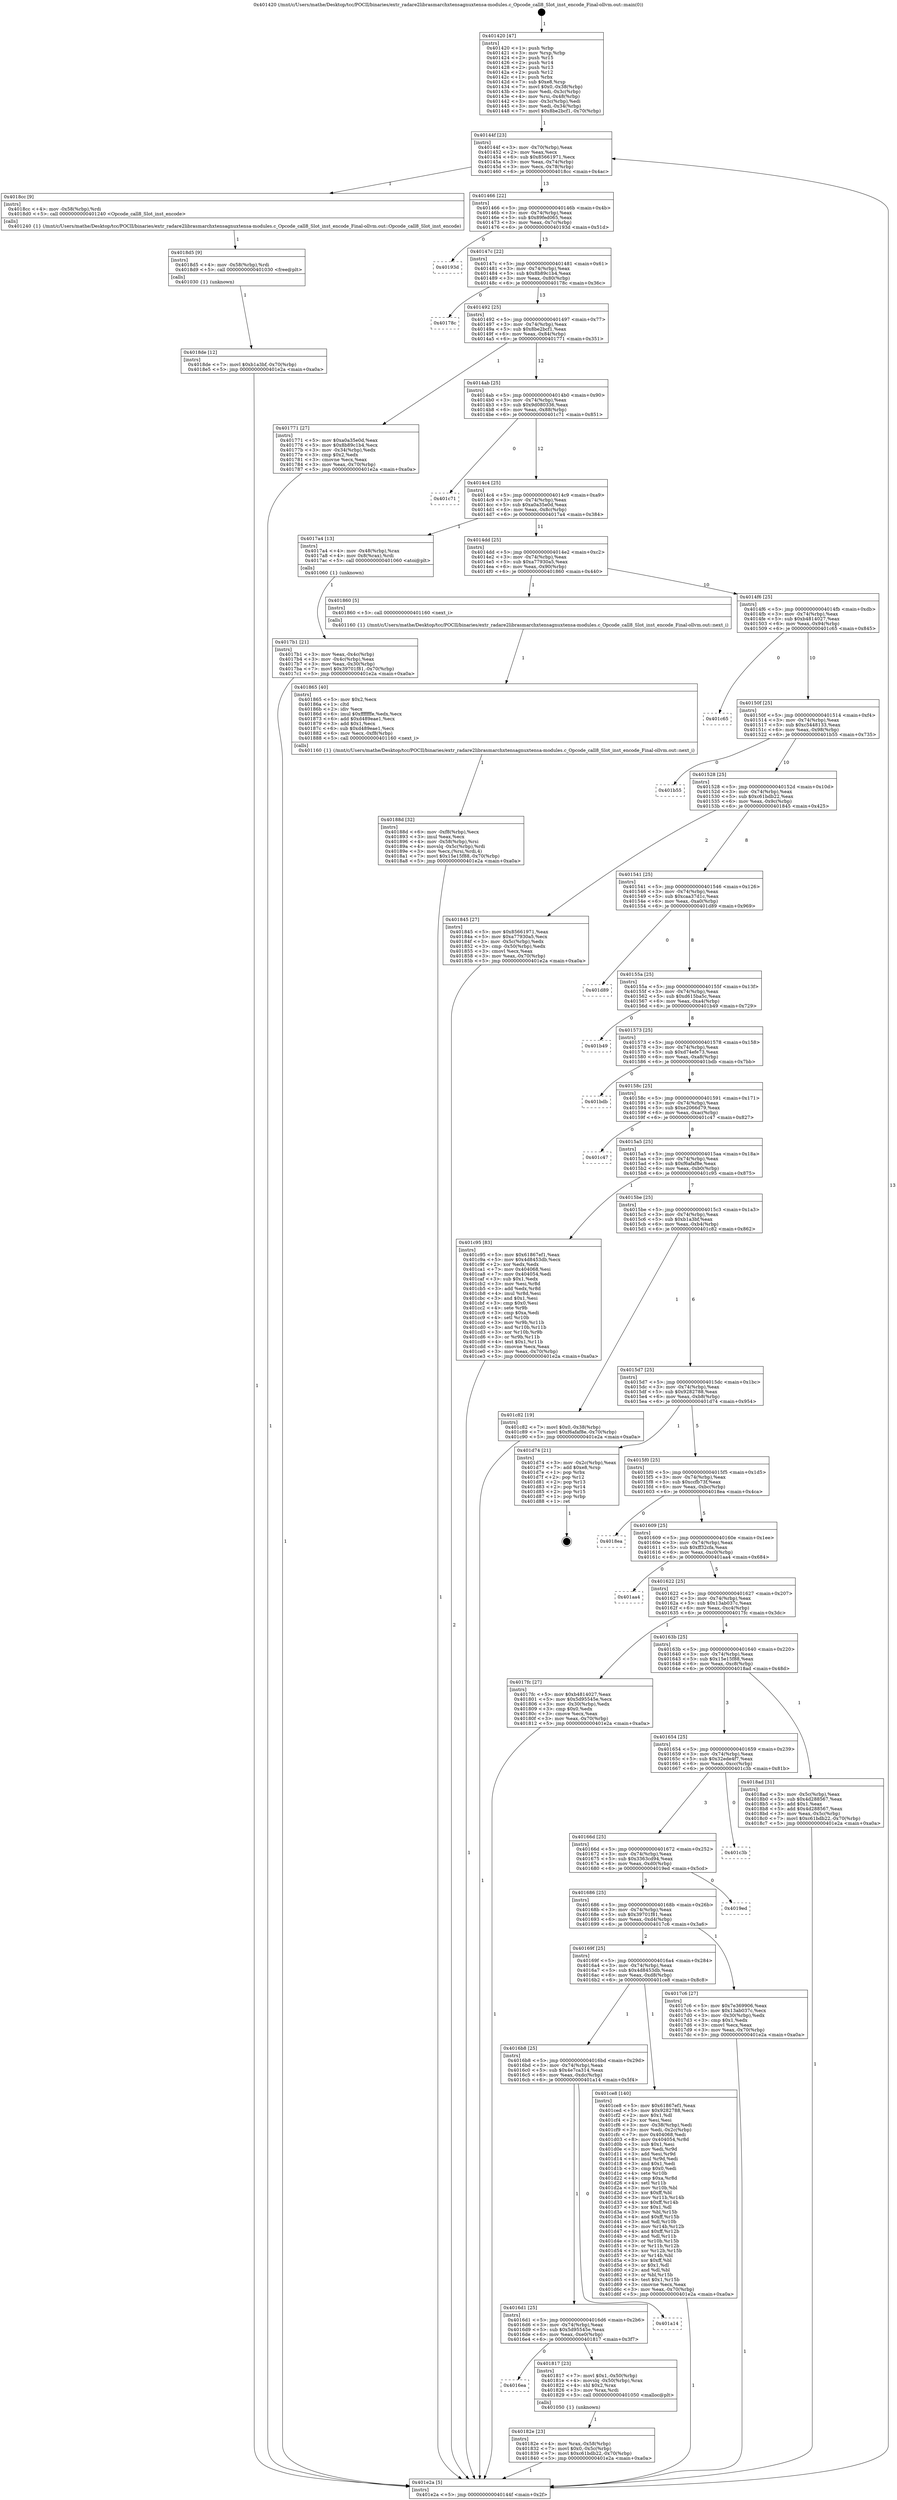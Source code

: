 digraph "0x401420" {
  label = "0x401420 (/mnt/c/Users/mathe/Desktop/tcc/POCII/binaries/extr_radare2librasmarchxtensagnuxtensa-modules.c_Opcode_call8_Slot_inst_encode_Final-ollvm.out::main(0))"
  labelloc = "t"
  node[shape=record]

  Entry [label="",width=0.3,height=0.3,shape=circle,fillcolor=black,style=filled]
  "0x40144f" [label="{
     0x40144f [23]\l
     | [instrs]\l
     &nbsp;&nbsp;0x40144f \<+3\>: mov -0x70(%rbp),%eax\l
     &nbsp;&nbsp;0x401452 \<+2\>: mov %eax,%ecx\l
     &nbsp;&nbsp;0x401454 \<+6\>: sub $0x85661971,%ecx\l
     &nbsp;&nbsp;0x40145a \<+3\>: mov %eax,-0x74(%rbp)\l
     &nbsp;&nbsp;0x40145d \<+3\>: mov %ecx,-0x78(%rbp)\l
     &nbsp;&nbsp;0x401460 \<+6\>: je 00000000004018cc \<main+0x4ac\>\l
  }"]
  "0x4018cc" [label="{
     0x4018cc [9]\l
     | [instrs]\l
     &nbsp;&nbsp;0x4018cc \<+4\>: mov -0x58(%rbp),%rdi\l
     &nbsp;&nbsp;0x4018d0 \<+5\>: call 0000000000401240 \<Opcode_call8_Slot_inst_encode\>\l
     | [calls]\l
     &nbsp;&nbsp;0x401240 \{1\} (/mnt/c/Users/mathe/Desktop/tcc/POCII/binaries/extr_radare2librasmarchxtensagnuxtensa-modules.c_Opcode_call8_Slot_inst_encode_Final-ollvm.out::Opcode_call8_Slot_inst_encode)\l
  }"]
  "0x401466" [label="{
     0x401466 [22]\l
     | [instrs]\l
     &nbsp;&nbsp;0x401466 \<+5\>: jmp 000000000040146b \<main+0x4b\>\l
     &nbsp;&nbsp;0x40146b \<+3\>: mov -0x74(%rbp),%eax\l
     &nbsp;&nbsp;0x40146e \<+5\>: sub $0x89fed065,%eax\l
     &nbsp;&nbsp;0x401473 \<+3\>: mov %eax,-0x7c(%rbp)\l
     &nbsp;&nbsp;0x401476 \<+6\>: je 000000000040193d \<main+0x51d\>\l
  }"]
  Exit [label="",width=0.3,height=0.3,shape=circle,fillcolor=black,style=filled,peripheries=2]
  "0x40193d" [label="{
     0x40193d\l
  }", style=dashed]
  "0x40147c" [label="{
     0x40147c [22]\l
     | [instrs]\l
     &nbsp;&nbsp;0x40147c \<+5\>: jmp 0000000000401481 \<main+0x61\>\l
     &nbsp;&nbsp;0x401481 \<+3\>: mov -0x74(%rbp),%eax\l
     &nbsp;&nbsp;0x401484 \<+5\>: sub $0x8b89c1b4,%eax\l
     &nbsp;&nbsp;0x401489 \<+3\>: mov %eax,-0x80(%rbp)\l
     &nbsp;&nbsp;0x40148c \<+6\>: je 000000000040178c \<main+0x36c\>\l
  }"]
  "0x4018de" [label="{
     0x4018de [12]\l
     | [instrs]\l
     &nbsp;&nbsp;0x4018de \<+7\>: movl $0xb1a3bf,-0x70(%rbp)\l
     &nbsp;&nbsp;0x4018e5 \<+5\>: jmp 0000000000401e2a \<main+0xa0a\>\l
  }"]
  "0x40178c" [label="{
     0x40178c\l
  }", style=dashed]
  "0x401492" [label="{
     0x401492 [25]\l
     | [instrs]\l
     &nbsp;&nbsp;0x401492 \<+5\>: jmp 0000000000401497 \<main+0x77\>\l
     &nbsp;&nbsp;0x401497 \<+3\>: mov -0x74(%rbp),%eax\l
     &nbsp;&nbsp;0x40149a \<+5\>: sub $0x8be2bcf1,%eax\l
     &nbsp;&nbsp;0x40149f \<+6\>: mov %eax,-0x84(%rbp)\l
     &nbsp;&nbsp;0x4014a5 \<+6\>: je 0000000000401771 \<main+0x351\>\l
  }"]
  "0x4018d5" [label="{
     0x4018d5 [9]\l
     | [instrs]\l
     &nbsp;&nbsp;0x4018d5 \<+4\>: mov -0x58(%rbp),%rdi\l
     &nbsp;&nbsp;0x4018d9 \<+5\>: call 0000000000401030 \<free@plt\>\l
     | [calls]\l
     &nbsp;&nbsp;0x401030 \{1\} (unknown)\l
  }"]
  "0x401771" [label="{
     0x401771 [27]\l
     | [instrs]\l
     &nbsp;&nbsp;0x401771 \<+5\>: mov $0xa0a35e0d,%eax\l
     &nbsp;&nbsp;0x401776 \<+5\>: mov $0x8b89c1b4,%ecx\l
     &nbsp;&nbsp;0x40177b \<+3\>: mov -0x34(%rbp),%edx\l
     &nbsp;&nbsp;0x40177e \<+3\>: cmp $0x2,%edx\l
     &nbsp;&nbsp;0x401781 \<+3\>: cmovne %ecx,%eax\l
     &nbsp;&nbsp;0x401784 \<+3\>: mov %eax,-0x70(%rbp)\l
     &nbsp;&nbsp;0x401787 \<+5\>: jmp 0000000000401e2a \<main+0xa0a\>\l
  }"]
  "0x4014ab" [label="{
     0x4014ab [25]\l
     | [instrs]\l
     &nbsp;&nbsp;0x4014ab \<+5\>: jmp 00000000004014b0 \<main+0x90\>\l
     &nbsp;&nbsp;0x4014b0 \<+3\>: mov -0x74(%rbp),%eax\l
     &nbsp;&nbsp;0x4014b3 \<+5\>: sub $0x9d080336,%eax\l
     &nbsp;&nbsp;0x4014b8 \<+6\>: mov %eax,-0x88(%rbp)\l
     &nbsp;&nbsp;0x4014be \<+6\>: je 0000000000401c71 \<main+0x851\>\l
  }"]
  "0x401e2a" [label="{
     0x401e2a [5]\l
     | [instrs]\l
     &nbsp;&nbsp;0x401e2a \<+5\>: jmp 000000000040144f \<main+0x2f\>\l
  }"]
  "0x401420" [label="{
     0x401420 [47]\l
     | [instrs]\l
     &nbsp;&nbsp;0x401420 \<+1\>: push %rbp\l
     &nbsp;&nbsp;0x401421 \<+3\>: mov %rsp,%rbp\l
     &nbsp;&nbsp;0x401424 \<+2\>: push %r15\l
     &nbsp;&nbsp;0x401426 \<+2\>: push %r14\l
     &nbsp;&nbsp;0x401428 \<+2\>: push %r13\l
     &nbsp;&nbsp;0x40142a \<+2\>: push %r12\l
     &nbsp;&nbsp;0x40142c \<+1\>: push %rbx\l
     &nbsp;&nbsp;0x40142d \<+7\>: sub $0xe8,%rsp\l
     &nbsp;&nbsp;0x401434 \<+7\>: movl $0x0,-0x38(%rbp)\l
     &nbsp;&nbsp;0x40143b \<+3\>: mov %edi,-0x3c(%rbp)\l
     &nbsp;&nbsp;0x40143e \<+4\>: mov %rsi,-0x48(%rbp)\l
     &nbsp;&nbsp;0x401442 \<+3\>: mov -0x3c(%rbp),%edi\l
     &nbsp;&nbsp;0x401445 \<+3\>: mov %edi,-0x34(%rbp)\l
     &nbsp;&nbsp;0x401448 \<+7\>: movl $0x8be2bcf1,-0x70(%rbp)\l
  }"]
  "0x40188d" [label="{
     0x40188d [32]\l
     | [instrs]\l
     &nbsp;&nbsp;0x40188d \<+6\>: mov -0xf8(%rbp),%ecx\l
     &nbsp;&nbsp;0x401893 \<+3\>: imul %eax,%ecx\l
     &nbsp;&nbsp;0x401896 \<+4\>: mov -0x58(%rbp),%rsi\l
     &nbsp;&nbsp;0x40189a \<+4\>: movslq -0x5c(%rbp),%rdi\l
     &nbsp;&nbsp;0x40189e \<+3\>: mov %ecx,(%rsi,%rdi,4)\l
     &nbsp;&nbsp;0x4018a1 \<+7\>: movl $0x15e15f88,-0x70(%rbp)\l
     &nbsp;&nbsp;0x4018a8 \<+5\>: jmp 0000000000401e2a \<main+0xa0a\>\l
  }"]
  "0x401c71" [label="{
     0x401c71\l
  }", style=dashed]
  "0x4014c4" [label="{
     0x4014c4 [25]\l
     | [instrs]\l
     &nbsp;&nbsp;0x4014c4 \<+5\>: jmp 00000000004014c9 \<main+0xa9\>\l
     &nbsp;&nbsp;0x4014c9 \<+3\>: mov -0x74(%rbp),%eax\l
     &nbsp;&nbsp;0x4014cc \<+5\>: sub $0xa0a35e0d,%eax\l
     &nbsp;&nbsp;0x4014d1 \<+6\>: mov %eax,-0x8c(%rbp)\l
     &nbsp;&nbsp;0x4014d7 \<+6\>: je 00000000004017a4 \<main+0x384\>\l
  }"]
  "0x401865" [label="{
     0x401865 [40]\l
     | [instrs]\l
     &nbsp;&nbsp;0x401865 \<+5\>: mov $0x2,%ecx\l
     &nbsp;&nbsp;0x40186a \<+1\>: cltd\l
     &nbsp;&nbsp;0x40186b \<+2\>: idiv %ecx\l
     &nbsp;&nbsp;0x40186d \<+6\>: imul $0xfffffffe,%edx,%ecx\l
     &nbsp;&nbsp;0x401873 \<+6\>: add $0xd489eae1,%ecx\l
     &nbsp;&nbsp;0x401879 \<+3\>: add $0x1,%ecx\l
     &nbsp;&nbsp;0x40187c \<+6\>: sub $0xd489eae1,%ecx\l
     &nbsp;&nbsp;0x401882 \<+6\>: mov %ecx,-0xf8(%rbp)\l
     &nbsp;&nbsp;0x401888 \<+5\>: call 0000000000401160 \<next_i\>\l
     | [calls]\l
     &nbsp;&nbsp;0x401160 \{1\} (/mnt/c/Users/mathe/Desktop/tcc/POCII/binaries/extr_radare2librasmarchxtensagnuxtensa-modules.c_Opcode_call8_Slot_inst_encode_Final-ollvm.out::next_i)\l
  }"]
  "0x4017a4" [label="{
     0x4017a4 [13]\l
     | [instrs]\l
     &nbsp;&nbsp;0x4017a4 \<+4\>: mov -0x48(%rbp),%rax\l
     &nbsp;&nbsp;0x4017a8 \<+4\>: mov 0x8(%rax),%rdi\l
     &nbsp;&nbsp;0x4017ac \<+5\>: call 0000000000401060 \<atoi@plt\>\l
     | [calls]\l
     &nbsp;&nbsp;0x401060 \{1\} (unknown)\l
  }"]
  "0x4014dd" [label="{
     0x4014dd [25]\l
     | [instrs]\l
     &nbsp;&nbsp;0x4014dd \<+5\>: jmp 00000000004014e2 \<main+0xc2\>\l
     &nbsp;&nbsp;0x4014e2 \<+3\>: mov -0x74(%rbp),%eax\l
     &nbsp;&nbsp;0x4014e5 \<+5\>: sub $0xa77930a5,%eax\l
     &nbsp;&nbsp;0x4014ea \<+6\>: mov %eax,-0x90(%rbp)\l
     &nbsp;&nbsp;0x4014f0 \<+6\>: je 0000000000401860 \<main+0x440\>\l
  }"]
  "0x4017b1" [label="{
     0x4017b1 [21]\l
     | [instrs]\l
     &nbsp;&nbsp;0x4017b1 \<+3\>: mov %eax,-0x4c(%rbp)\l
     &nbsp;&nbsp;0x4017b4 \<+3\>: mov -0x4c(%rbp),%eax\l
     &nbsp;&nbsp;0x4017b7 \<+3\>: mov %eax,-0x30(%rbp)\l
     &nbsp;&nbsp;0x4017ba \<+7\>: movl $0x39701f81,-0x70(%rbp)\l
     &nbsp;&nbsp;0x4017c1 \<+5\>: jmp 0000000000401e2a \<main+0xa0a\>\l
  }"]
  "0x40182e" [label="{
     0x40182e [23]\l
     | [instrs]\l
     &nbsp;&nbsp;0x40182e \<+4\>: mov %rax,-0x58(%rbp)\l
     &nbsp;&nbsp;0x401832 \<+7\>: movl $0x0,-0x5c(%rbp)\l
     &nbsp;&nbsp;0x401839 \<+7\>: movl $0xc61bdb22,-0x70(%rbp)\l
     &nbsp;&nbsp;0x401840 \<+5\>: jmp 0000000000401e2a \<main+0xa0a\>\l
  }"]
  "0x401860" [label="{
     0x401860 [5]\l
     | [instrs]\l
     &nbsp;&nbsp;0x401860 \<+5\>: call 0000000000401160 \<next_i\>\l
     | [calls]\l
     &nbsp;&nbsp;0x401160 \{1\} (/mnt/c/Users/mathe/Desktop/tcc/POCII/binaries/extr_radare2librasmarchxtensagnuxtensa-modules.c_Opcode_call8_Slot_inst_encode_Final-ollvm.out::next_i)\l
  }"]
  "0x4014f6" [label="{
     0x4014f6 [25]\l
     | [instrs]\l
     &nbsp;&nbsp;0x4014f6 \<+5\>: jmp 00000000004014fb \<main+0xdb\>\l
     &nbsp;&nbsp;0x4014fb \<+3\>: mov -0x74(%rbp),%eax\l
     &nbsp;&nbsp;0x4014fe \<+5\>: sub $0xb4814027,%eax\l
     &nbsp;&nbsp;0x401503 \<+6\>: mov %eax,-0x94(%rbp)\l
     &nbsp;&nbsp;0x401509 \<+6\>: je 0000000000401c65 \<main+0x845\>\l
  }"]
  "0x4016ea" [label="{
     0x4016ea\l
  }", style=dashed]
  "0x401c65" [label="{
     0x401c65\l
  }", style=dashed]
  "0x40150f" [label="{
     0x40150f [25]\l
     | [instrs]\l
     &nbsp;&nbsp;0x40150f \<+5\>: jmp 0000000000401514 \<main+0xf4\>\l
     &nbsp;&nbsp;0x401514 \<+3\>: mov -0x74(%rbp),%eax\l
     &nbsp;&nbsp;0x401517 \<+5\>: sub $0xc5448133,%eax\l
     &nbsp;&nbsp;0x40151c \<+6\>: mov %eax,-0x98(%rbp)\l
     &nbsp;&nbsp;0x401522 \<+6\>: je 0000000000401b55 \<main+0x735\>\l
  }"]
  "0x401817" [label="{
     0x401817 [23]\l
     | [instrs]\l
     &nbsp;&nbsp;0x401817 \<+7\>: movl $0x1,-0x50(%rbp)\l
     &nbsp;&nbsp;0x40181e \<+4\>: movslq -0x50(%rbp),%rax\l
     &nbsp;&nbsp;0x401822 \<+4\>: shl $0x2,%rax\l
     &nbsp;&nbsp;0x401826 \<+3\>: mov %rax,%rdi\l
     &nbsp;&nbsp;0x401829 \<+5\>: call 0000000000401050 \<malloc@plt\>\l
     | [calls]\l
     &nbsp;&nbsp;0x401050 \{1\} (unknown)\l
  }"]
  "0x401b55" [label="{
     0x401b55\l
  }", style=dashed]
  "0x401528" [label="{
     0x401528 [25]\l
     | [instrs]\l
     &nbsp;&nbsp;0x401528 \<+5\>: jmp 000000000040152d \<main+0x10d\>\l
     &nbsp;&nbsp;0x40152d \<+3\>: mov -0x74(%rbp),%eax\l
     &nbsp;&nbsp;0x401530 \<+5\>: sub $0xc61bdb22,%eax\l
     &nbsp;&nbsp;0x401535 \<+6\>: mov %eax,-0x9c(%rbp)\l
     &nbsp;&nbsp;0x40153b \<+6\>: je 0000000000401845 \<main+0x425\>\l
  }"]
  "0x4016d1" [label="{
     0x4016d1 [25]\l
     | [instrs]\l
     &nbsp;&nbsp;0x4016d1 \<+5\>: jmp 00000000004016d6 \<main+0x2b6\>\l
     &nbsp;&nbsp;0x4016d6 \<+3\>: mov -0x74(%rbp),%eax\l
     &nbsp;&nbsp;0x4016d9 \<+5\>: sub $0x5d95545e,%eax\l
     &nbsp;&nbsp;0x4016de \<+6\>: mov %eax,-0xe0(%rbp)\l
     &nbsp;&nbsp;0x4016e4 \<+6\>: je 0000000000401817 \<main+0x3f7\>\l
  }"]
  "0x401845" [label="{
     0x401845 [27]\l
     | [instrs]\l
     &nbsp;&nbsp;0x401845 \<+5\>: mov $0x85661971,%eax\l
     &nbsp;&nbsp;0x40184a \<+5\>: mov $0xa77930a5,%ecx\l
     &nbsp;&nbsp;0x40184f \<+3\>: mov -0x5c(%rbp),%edx\l
     &nbsp;&nbsp;0x401852 \<+3\>: cmp -0x50(%rbp),%edx\l
     &nbsp;&nbsp;0x401855 \<+3\>: cmovl %ecx,%eax\l
     &nbsp;&nbsp;0x401858 \<+3\>: mov %eax,-0x70(%rbp)\l
     &nbsp;&nbsp;0x40185b \<+5\>: jmp 0000000000401e2a \<main+0xa0a\>\l
  }"]
  "0x401541" [label="{
     0x401541 [25]\l
     | [instrs]\l
     &nbsp;&nbsp;0x401541 \<+5\>: jmp 0000000000401546 \<main+0x126\>\l
     &nbsp;&nbsp;0x401546 \<+3\>: mov -0x74(%rbp),%eax\l
     &nbsp;&nbsp;0x401549 \<+5\>: sub $0xcaa37d1c,%eax\l
     &nbsp;&nbsp;0x40154e \<+6\>: mov %eax,-0xa0(%rbp)\l
     &nbsp;&nbsp;0x401554 \<+6\>: je 0000000000401d89 \<main+0x969\>\l
  }"]
  "0x401a14" [label="{
     0x401a14\l
  }", style=dashed]
  "0x401d89" [label="{
     0x401d89\l
  }", style=dashed]
  "0x40155a" [label="{
     0x40155a [25]\l
     | [instrs]\l
     &nbsp;&nbsp;0x40155a \<+5\>: jmp 000000000040155f \<main+0x13f\>\l
     &nbsp;&nbsp;0x40155f \<+3\>: mov -0x74(%rbp),%eax\l
     &nbsp;&nbsp;0x401562 \<+5\>: sub $0xd615ba5c,%eax\l
     &nbsp;&nbsp;0x401567 \<+6\>: mov %eax,-0xa4(%rbp)\l
     &nbsp;&nbsp;0x40156d \<+6\>: je 0000000000401b49 \<main+0x729\>\l
  }"]
  "0x4016b8" [label="{
     0x4016b8 [25]\l
     | [instrs]\l
     &nbsp;&nbsp;0x4016b8 \<+5\>: jmp 00000000004016bd \<main+0x29d\>\l
     &nbsp;&nbsp;0x4016bd \<+3\>: mov -0x74(%rbp),%eax\l
     &nbsp;&nbsp;0x4016c0 \<+5\>: sub $0x4e7ca314,%eax\l
     &nbsp;&nbsp;0x4016c5 \<+6\>: mov %eax,-0xdc(%rbp)\l
     &nbsp;&nbsp;0x4016cb \<+6\>: je 0000000000401a14 \<main+0x5f4\>\l
  }"]
  "0x401b49" [label="{
     0x401b49\l
  }", style=dashed]
  "0x401573" [label="{
     0x401573 [25]\l
     | [instrs]\l
     &nbsp;&nbsp;0x401573 \<+5\>: jmp 0000000000401578 \<main+0x158\>\l
     &nbsp;&nbsp;0x401578 \<+3\>: mov -0x74(%rbp),%eax\l
     &nbsp;&nbsp;0x40157b \<+5\>: sub $0xd74efe73,%eax\l
     &nbsp;&nbsp;0x401580 \<+6\>: mov %eax,-0xa8(%rbp)\l
     &nbsp;&nbsp;0x401586 \<+6\>: je 0000000000401bdb \<main+0x7bb\>\l
  }"]
  "0x401ce8" [label="{
     0x401ce8 [140]\l
     | [instrs]\l
     &nbsp;&nbsp;0x401ce8 \<+5\>: mov $0x61867ef1,%eax\l
     &nbsp;&nbsp;0x401ced \<+5\>: mov $0x9282788,%ecx\l
     &nbsp;&nbsp;0x401cf2 \<+2\>: mov $0x1,%dl\l
     &nbsp;&nbsp;0x401cf4 \<+2\>: xor %esi,%esi\l
     &nbsp;&nbsp;0x401cf6 \<+3\>: mov -0x38(%rbp),%edi\l
     &nbsp;&nbsp;0x401cf9 \<+3\>: mov %edi,-0x2c(%rbp)\l
     &nbsp;&nbsp;0x401cfc \<+7\>: mov 0x404068,%edi\l
     &nbsp;&nbsp;0x401d03 \<+8\>: mov 0x404054,%r8d\l
     &nbsp;&nbsp;0x401d0b \<+3\>: sub $0x1,%esi\l
     &nbsp;&nbsp;0x401d0e \<+3\>: mov %edi,%r9d\l
     &nbsp;&nbsp;0x401d11 \<+3\>: add %esi,%r9d\l
     &nbsp;&nbsp;0x401d14 \<+4\>: imul %r9d,%edi\l
     &nbsp;&nbsp;0x401d18 \<+3\>: and $0x1,%edi\l
     &nbsp;&nbsp;0x401d1b \<+3\>: cmp $0x0,%edi\l
     &nbsp;&nbsp;0x401d1e \<+4\>: sete %r10b\l
     &nbsp;&nbsp;0x401d22 \<+4\>: cmp $0xa,%r8d\l
     &nbsp;&nbsp;0x401d26 \<+4\>: setl %r11b\l
     &nbsp;&nbsp;0x401d2a \<+3\>: mov %r10b,%bl\l
     &nbsp;&nbsp;0x401d2d \<+3\>: xor $0xff,%bl\l
     &nbsp;&nbsp;0x401d30 \<+3\>: mov %r11b,%r14b\l
     &nbsp;&nbsp;0x401d33 \<+4\>: xor $0xff,%r14b\l
     &nbsp;&nbsp;0x401d37 \<+3\>: xor $0x1,%dl\l
     &nbsp;&nbsp;0x401d3a \<+3\>: mov %bl,%r15b\l
     &nbsp;&nbsp;0x401d3d \<+4\>: and $0xff,%r15b\l
     &nbsp;&nbsp;0x401d41 \<+3\>: and %dl,%r10b\l
     &nbsp;&nbsp;0x401d44 \<+3\>: mov %r14b,%r12b\l
     &nbsp;&nbsp;0x401d47 \<+4\>: and $0xff,%r12b\l
     &nbsp;&nbsp;0x401d4b \<+3\>: and %dl,%r11b\l
     &nbsp;&nbsp;0x401d4e \<+3\>: or %r10b,%r15b\l
     &nbsp;&nbsp;0x401d51 \<+3\>: or %r11b,%r12b\l
     &nbsp;&nbsp;0x401d54 \<+3\>: xor %r12b,%r15b\l
     &nbsp;&nbsp;0x401d57 \<+3\>: or %r14b,%bl\l
     &nbsp;&nbsp;0x401d5a \<+3\>: xor $0xff,%bl\l
     &nbsp;&nbsp;0x401d5d \<+3\>: or $0x1,%dl\l
     &nbsp;&nbsp;0x401d60 \<+2\>: and %dl,%bl\l
     &nbsp;&nbsp;0x401d62 \<+3\>: or %bl,%r15b\l
     &nbsp;&nbsp;0x401d65 \<+4\>: test $0x1,%r15b\l
     &nbsp;&nbsp;0x401d69 \<+3\>: cmovne %ecx,%eax\l
     &nbsp;&nbsp;0x401d6c \<+3\>: mov %eax,-0x70(%rbp)\l
     &nbsp;&nbsp;0x401d6f \<+5\>: jmp 0000000000401e2a \<main+0xa0a\>\l
  }"]
  "0x401bdb" [label="{
     0x401bdb\l
  }", style=dashed]
  "0x40158c" [label="{
     0x40158c [25]\l
     | [instrs]\l
     &nbsp;&nbsp;0x40158c \<+5\>: jmp 0000000000401591 \<main+0x171\>\l
     &nbsp;&nbsp;0x401591 \<+3\>: mov -0x74(%rbp),%eax\l
     &nbsp;&nbsp;0x401594 \<+5\>: sub $0xe2066d79,%eax\l
     &nbsp;&nbsp;0x401599 \<+6\>: mov %eax,-0xac(%rbp)\l
     &nbsp;&nbsp;0x40159f \<+6\>: je 0000000000401c47 \<main+0x827\>\l
  }"]
  "0x40169f" [label="{
     0x40169f [25]\l
     | [instrs]\l
     &nbsp;&nbsp;0x40169f \<+5\>: jmp 00000000004016a4 \<main+0x284\>\l
     &nbsp;&nbsp;0x4016a4 \<+3\>: mov -0x74(%rbp),%eax\l
     &nbsp;&nbsp;0x4016a7 \<+5\>: sub $0x4d8453db,%eax\l
     &nbsp;&nbsp;0x4016ac \<+6\>: mov %eax,-0xd8(%rbp)\l
     &nbsp;&nbsp;0x4016b2 \<+6\>: je 0000000000401ce8 \<main+0x8c8\>\l
  }"]
  "0x401c47" [label="{
     0x401c47\l
  }", style=dashed]
  "0x4015a5" [label="{
     0x4015a5 [25]\l
     | [instrs]\l
     &nbsp;&nbsp;0x4015a5 \<+5\>: jmp 00000000004015aa \<main+0x18a\>\l
     &nbsp;&nbsp;0x4015aa \<+3\>: mov -0x74(%rbp),%eax\l
     &nbsp;&nbsp;0x4015ad \<+5\>: sub $0xf6afaf8e,%eax\l
     &nbsp;&nbsp;0x4015b2 \<+6\>: mov %eax,-0xb0(%rbp)\l
     &nbsp;&nbsp;0x4015b8 \<+6\>: je 0000000000401c95 \<main+0x875\>\l
  }"]
  "0x4017c6" [label="{
     0x4017c6 [27]\l
     | [instrs]\l
     &nbsp;&nbsp;0x4017c6 \<+5\>: mov $0x7e369906,%eax\l
     &nbsp;&nbsp;0x4017cb \<+5\>: mov $0x13ab037c,%ecx\l
     &nbsp;&nbsp;0x4017d0 \<+3\>: mov -0x30(%rbp),%edx\l
     &nbsp;&nbsp;0x4017d3 \<+3\>: cmp $0x1,%edx\l
     &nbsp;&nbsp;0x4017d6 \<+3\>: cmovl %ecx,%eax\l
     &nbsp;&nbsp;0x4017d9 \<+3\>: mov %eax,-0x70(%rbp)\l
     &nbsp;&nbsp;0x4017dc \<+5\>: jmp 0000000000401e2a \<main+0xa0a\>\l
  }"]
  "0x401c95" [label="{
     0x401c95 [83]\l
     | [instrs]\l
     &nbsp;&nbsp;0x401c95 \<+5\>: mov $0x61867ef1,%eax\l
     &nbsp;&nbsp;0x401c9a \<+5\>: mov $0x4d8453db,%ecx\l
     &nbsp;&nbsp;0x401c9f \<+2\>: xor %edx,%edx\l
     &nbsp;&nbsp;0x401ca1 \<+7\>: mov 0x404068,%esi\l
     &nbsp;&nbsp;0x401ca8 \<+7\>: mov 0x404054,%edi\l
     &nbsp;&nbsp;0x401caf \<+3\>: sub $0x1,%edx\l
     &nbsp;&nbsp;0x401cb2 \<+3\>: mov %esi,%r8d\l
     &nbsp;&nbsp;0x401cb5 \<+3\>: add %edx,%r8d\l
     &nbsp;&nbsp;0x401cb8 \<+4\>: imul %r8d,%esi\l
     &nbsp;&nbsp;0x401cbc \<+3\>: and $0x1,%esi\l
     &nbsp;&nbsp;0x401cbf \<+3\>: cmp $0x0,%esi\l
     &nbsp;&nbsp;0x401cc2 \<+4\>: sete %r9b\l
     &nbsp;&nbsp;0x401cc6 \<+3\>: cmp $0xa,%edi\l
     &nbsp;&nbsp;0x401cc9 \<+4\>: setl %r10b\l
     &nbsp;&nbsp;0x401ccd \<+3\>: mov %r9b,%r11b\l
     &nbsp;&nbsp;0x401cd0 \<+3\>: and %r10b,%r11b\l
     &nbsp;&nbsp;0x401cd3 \<+3\>: xor %r10b,%r9b\l
     &nbsp;&nbsp;0x401cd6 \<+3\>: or %r9b,%r11b\l
     &nbsp;&nbsp;0x401cd9 \<+4\>: test $0x1,%r11b\l
     &nbsp;&nbsp;0x401cdd \<+3\>: cmovne %ecx,%eax\l
     &nbsp;&nbsp;0x401ce0 \<+3\>: mov %eax,-0x70(%rbp)\l
     &nbsp;&nbsp;0x401ce3 \<+5\>: jmp 0000000000401e2a \<main+0xa0a\>\l
  }"]
  "0x4015be" [label="{
     0x4015be [25]\l
     | [instrs]\l
     &nbsp;&nbsp;0x4015be \<+5\>: jmp 00000000004015c3 \<main+0x1a3\>\l
     &nbsp;&nbsp;0x4015c3 \<+3\>: mov -0x74(%rbp),%eax\l
     &nbsp;&nbsp;0x4015c6 \<+5\>: sub $0xb1a3bf,%eax\l
     &nbsp;&nbsp;0x4015cb \<+6\>: mov %eax,-0xb4(%rbp)\l
     &nbsp;&nbsp;0x4015d1 \<+6\>: je 0000000000401c82 \<main+0x862\>\l
  }"]
  "0x401686" [label="{
     0x401686 [25]\l
     | [instrs]\l
     &nbsp;&nbsp;0x401686 \<+5\>: jmp 000000000040168b \<main+0x26b\>\l
     &nbsp;&nbsp;0x40168b \<+3\>: mov -0x74(%rbp),%eax\l
     &nbsp;&nbsp;0x40168e \<+5\>: sub $0x39701f81,%eax\l
     &nbsp;&nbsp;0x401693 \<+6\>: mov %eax,-0xd4(%rbp)\l
     &nbsp;&nbsp;0x401699 \<+6\>: je 00000000004017c6 \<main+0x3a6\>\l
  }"]
  "0x401c82" [label="{
     0x401c82 [19]\l
     | [instrs]\l
     &nbsp;&nbsp;0x401c82 \<+7\>: movl $0x0,-0x38(%rbp)\l
     &nbsp;&nbsp;0x401c89 \<+7\>: movl $0xf6afaf8e,-0x70(%rbp)\l
     &nbsp;&nbsp;0x401c90 \<+5\>: jmp 0000000000401e2a \<main+0xa0a\>\l
  }"]
  "0x4015d7" [label="{
     0x4015d7 [25]\l
     | [instrs]\l
     &nbsp;&nbsp;0x4015d7 \<+5\>: jmp 00000000004015dc \<main+0x1bc\>\l
     &nbsp;&nbsp;0x4015dc \<+3\>: mov -0x74(%rbp),%eax\l
     &nbsp;&nbsp;0x4015df \<+5\>: sub $0x9282788,%eax\l
     &nbsp;&nbsp;0x4015e4 \<+6\>: mov %eax,-0xb8(%rbp)\l
     &nbsp;&nbsp;0x4015ea \<+6\>: je 0000000000401d74 \<main+0x954\>\l
  }"]
  "0x4019ed" [label="{
     0x4019ed\l
  }", style=dashed]
  "0x401d74" [label="{
     0x401d74 [21]\l
     | [instrs]\l
     &nbsp;&nbsp;0x401d74 \<+3\>: mov -0x2c(%rbp),%eax\l
     &nbsp;&nbsp;0x401d77 \<+7\>: add $0xe8,%rsp\l
     &nbsp;&nbsp;0x401d7e \<+1\>: pop %rbx\l
     &nbsp;&nbsp;0x401d7f \<+2\>: pop %r12\l
     &nbsp;&nbsp;0x401d81 \<+2\>: pop %r13\l
     &nbsp;&nbsp;0x401d83 \<+2\>: pop %r14\l
     &nbsp;&nbsp;0x401d85 \<+2\>: pop %r15\l
     &nbsp;&nbsp;0x401d87 \<+1\>: pop %rbp\l
     &nbsp;&nbsp;0x401d88 \<+1\>: ret\l
  }"]
  "0x4015f0" [label="{
     0x4015f0 [25]\l
     | [instrs]\l
     &nbsp;&nbsp;0x4015f0 \<+5\>: jmp 00000000004015f5 \<main+0x1d5\>\l
     &nbsp;&nbsp;0x4015f5 \<+3\>: mov -0x74(%rbp),%eax\l
     &nbsp;&nbsp;0x4015f8 \<+5\>: sub $0xccfb73f,%eax\l
     &nbsp;&nbsp;0x4015fd \<+6\>: mov %eax,-0xbc(%rbp)\l
     &nbsp;&nbsp;0x401603 \<+6\>: je 00000000004018ea \<main+0x4ca\>\l
  }"]
  "0x40166d" [label="{
     0x40166d [25]\l
     | [instrs]\l
     &nbsp;&nbsp;0x40166d \<+5\>: jmp 0000000000401672 \<main+0x252\>\l
     &nbsp;&nbsp;0x401672 \<+3\>: mov -0x74(%rbp),%eax\l
     &nbsp;&nbsp;0x401675 \<+5\>: sub $0x3363cd94,%eax\l
     &nbsp;&nbsp;0x40167a \<+6\>: mov %eax,-0xd0(%rbp)\l
     &nbsp;&nbsp;0x401680 \<+6\>: je 00000000004019ed \<main+0x5cd\>\l
  }"]
  "0x4018ea" [label="{
     0x4018ea\l
  }", style=dashed]
  "0x401609" [label="{
     0x401609 [25]\l
     | [instrs]\l
     &nbsp;&nbsp;0x401609 \<+5\>: jmp 000000000040160e \<main+0x1ee\>\l
     &nbsp;&nbsp;0x40160e \<+3\>: mov -0x74(%rbp),%eax\l
     &nbsp;&nbsp;0x401611 \<+5\>: sub $0xff32cfa,%eax\l
     &nbsp;&nbsp;0x401616 \<+6\>: mov %eax,-0xc0(%rbp)\l
     &nbsp;&nbsp;0x40161c \<+6\>: je 0000000000401aa4 \<main+0x684\>\l
  }"]
  "0x401c3b" [label="{
     0x401c3b\l
  }", style=dashed]
  "0x401aa4" [label="{
     0x401aa4\l
  }", style=dashed]
  "0x401622" [label="{
     0x401622 [25]\l
     | [instrs]\l
     &nbsp;&nbsp;0x401622 \<+5\>: jmp 0000000000401627 \<main+0x207\>\l
     &nbsp;&nbsp;0x401627 \<+3\>: mov -0x74(%rbp),%eax\l
     &nbsp;&nbsp;0x40162a \<+5\>: sub $0x13ab037c,%eax\l
     &nbsp;&nbsp;0x40162f \<+6\>: mov %eax,-0xc4(%rbp)\l
     &nbsp;&nbsp;0x401635 \<+6\>: je 00000000004017fc \<main+0x3dc\>\l
  }"]
  "0x401654" [label="{
     0x401654 [25]\l
     | [instrs]\l
     &nbsp;&nbsp;0x401654 \<+5\>: jmp 0000000000401659 \<main+0x239\>\l
     &nbsp;&nbsp;0x401659 \<+3\>: mov -0x74(%rbp),%eax\l
     &nbsp;&nbsp;0x40165c \<+5\>: sub $0x32ede4f7,%eax\l
     &nbsp;&nbsp;0x401661 \<+6\>: mov %eax,-0xcc(%rbp)\l
     &nbsp;&nbsp;0x401667 \<+6\>: je 0000000000401c3b \<main+0x81b\>\l
  }"]
  "0x4017fc" [label="{
     0x4017fc [27]\l
     | [instrs]\l
     &nbsp;&nbsp;0x4017fc \<+5\>: mov $0xb4814027,%eax\l
     &nbsp;&nbsp;0x401801 \<+5\>: mov $0x5d95545e,%ecx\l
     &nbsp;&nbsp;0x401806 \<+3\>: mov -0x30(%rbp),%edx\l
     &nbsp;&nbsp;0x401809 \<+3\>: cmp $0x0,%edx\l
     &nbsp;&nbsp;0x40180c \<+3\>: cmove %ecx,%eax\l
     &nbsp;&nbsp;0x40180f \<+3\>: mov %eax,-0x70(%rbp)\l
     &nbsp;&nbsp;0x401812 \<+5\>: jmp 0000000000401e2a \<main+0xa0a\>\l
  }"]
  "0x40163b" [label="{
     0x40163b [25]\l
     | [instrs]\l
     &nbsp;&nbsp;0x40163b \<+5\>: jmp 0000000000401640 \<main+0x220\>\l
     &nbsp;&nbsp;0x401640 \<+3\>: mov -0x74(%rbp),%eax\l
     &nbsp;&nbsp;0x401643 \<+5\>: sub $0x15e15f88,%eax\l
     &nbsp;&nbsp;0x401648 \<+6\>: mov %eax,-0xc8(%rbp)\l
     &nbsp;&nbsp;0x40164e \<+6\>: je 00000000004018ad \<main+0x48d\>\l
  }"]
  "0x4018ad" [label="{
     0x4018ad [31]\l
     | [instrs]\l
     &nbsp;&nbsp;0x4018ad \<+3\>: mov -0x5c(%rbp),%eax\l
     &nbsp;&nbsp;0x4018b0 \<+5\>: sub $0x4d288567,%eax\l
     &nbsp;&nbsp;0x4018b5 \<+3\>: add $0x1,%eax\l
     &nbsp;&nbsp;0x4018b8 \<+5\>: add $0x4d288567,%eax\l
     &nbsp;&nbsp;0x4018bd \<+3\>: mov %eax,-0x5c(%rbp)\l
     &nbsp;&nbsp;0x4018c0 \<+7\>: movl $0xc61bdb22,-0x70(%rbp)\l
     &nbsp;&nbsp;0x4018c7 \<+5\>: jmp 0000000000401e2a \<main+0xa0a\>\l
  }"]
  Entry -> "0x401420" [label=" 1"]
  "0x40144f" -> "0x4018cc" [label=" 1"]
  "0x40144f" -> "0x401466" [label=" 13"]
  "0x401d74" -> Exit [label=" 1"]
  "0x401466" -> "0x40193d" [label=" 0"]
  "0x401466" -> "0x40147c" [label=" 13"]
  "0x401ce8" -> "0x401e2a" [label=" 1"]
  "0x40147c" -> "0x40178c" [label=" 0"]
  "0x40147c" -> "0x401492" [label=" 13"]
  "0x401c95" -> "0x401e2a" [label=" 1"]
  "0x401492" -> "0x401771" [label=" 1"]
  "0x401492" -> "0x4014ab" [label=" 12"]
  "0x401771" -> "0x401e2a" [label=" 1"]
  "0x401420" -> "0x40144f" [label=" 1"]
  "0x401e2a" -> "0x40144f" [label=" 13"]
  "0x401c82" -> "0x401e2a" [label=" 1"]
  "0x4014ab" -> "0x401c71" [label=" 0"]
  "0x4014ab" -> "0x4014c4" [label=" 12"]
  "0x4018de" -> "0x401e2a" [label=" 1"]
  "0x4014c4" -> "0x4017a4" [label=" 1"]
  "0x4014c4" -> "0x4014dd" [label=" 11"]
  "0x4017a4" -> "0x4017b1" [label=" 1"]
  "0x4017b1" -> "0x401e2a" [label=" 1"]
  "0x4018d5" -> "0x4018de" [label=" 1"]
  "0x4014dd" -> "0x401860" [label=" 1"]
  "0x4014dd" -> "0x4014f6" [label=" 10"]
  "0x4018cc" -> "0x4018d5" [label=" 1"]
  "0x4014f6" -> "0x401c65" [label=" 0"]
  "0x4014f6" -> "0x40150f" [label=" 10"]
  "0x4018ad" -> "0x401e2a" [label=" 1"]
  "0x40150f" -> "0x401b55" [label=" 0"]
  "0x40150f" -> "0x401528" [label=" 10"]
  "0x40188d" -> "0x401e2a" [label=" 1"]
  "0x401528" -> "0x401845" [label=" 2"]
  "0x401528" -> "0x401541" [label=" 8"]
  "0x401860" -> "0x401865" [label=" 1"]
  "0x401541" -> "0x401d89" [label=" 0"]
  "0x401541" -> "0x40155a" [label=" 8"]
  "0x401845" -> "0x401e2a" [label=" 2"]
  "0x40155a" -> "0x401b49" [label=" 0"]
  "0x40155a" -> "0x401573" [label=" 8"]
  "0x401817" -> "0x40182e" [label=" 1"]
  "0x401573" -> "0x401bdb" [label=" 0"]
  "0x401573" -> "0x40158c" [label=" 8"]
  "0x4016d1" -> "0x4016ea" [label=" 0"]
  "0x40158c" -> "0x401c47" [label=" 0"]
  "0x40158c" -> "0x4015a5" [label=" 8"]
  "0x401865" -> "0x40188d" [label=" 1"]
  "0x4015a5" -> "0x401c95" [label=" 1"]
  "0x4015a5" -> "0x4015be" [label=" 7"]
  "0x4016b8" -> "0x4016d1" [label=" 1"]
  "0x4015be" -> "0x401c82" [label=" 1"]
  "0x4015be" -> "0x4015d7" [label=" 6"]
  "0x40182e" -> "0x401e2a" [label=" 1"]
  "0x4015d7" -> "0x401d74" [label=" 1"]
  "0x4015d7" -> "0x4015f0" [label=" 5"]
  "0x40169f" -> "0x4016b8" [label=" 1"]
  "0x4015f0" -> "0x4018ea" [label=" 0"]
  "0x4015f0" -> "0x401609" [label=" 5"]
  "0x4016d1" -> "0x401817" [label=" 1"]
  "0x401609" -> "0x401aa4" [label=" 0"]
  "0x401609" -> "0x401622" [label=" 5"]
  "0x4017fc" -> "0x401e2a" [label=" 1"]
  "0x401622" -> "0x4017fc" [label=" 1"]
  "0x401622" -> "0x40163b" [label=" 4"]
  "0x401686" -> "0x40169f" [label=" 2"]
  "0x40163b" -> "0x4018ad" [label=" 1"]
  "0x40163b" -> "0x401654" [label=" 3"]
  "0x4017c6" -> "0x401e2a" [label=" 1"]
  "0x401654" -> "0x401c3b" [label=" 0"]
  "0x401654" -> "0x40166d" [label=" 3"]
  "0x40169f" -> "0x401ce8" [label=" 1"]
  "0x40166d" -> "0x4019ed" [label=" 0"]
  "0x40166d" -> "0x401686" [label=" 3"]
  "0x4016b8" -> "0x401a14" [label=" 0"]
  "0x401686" -> "0x4017c6" [label=" 1"]
}
